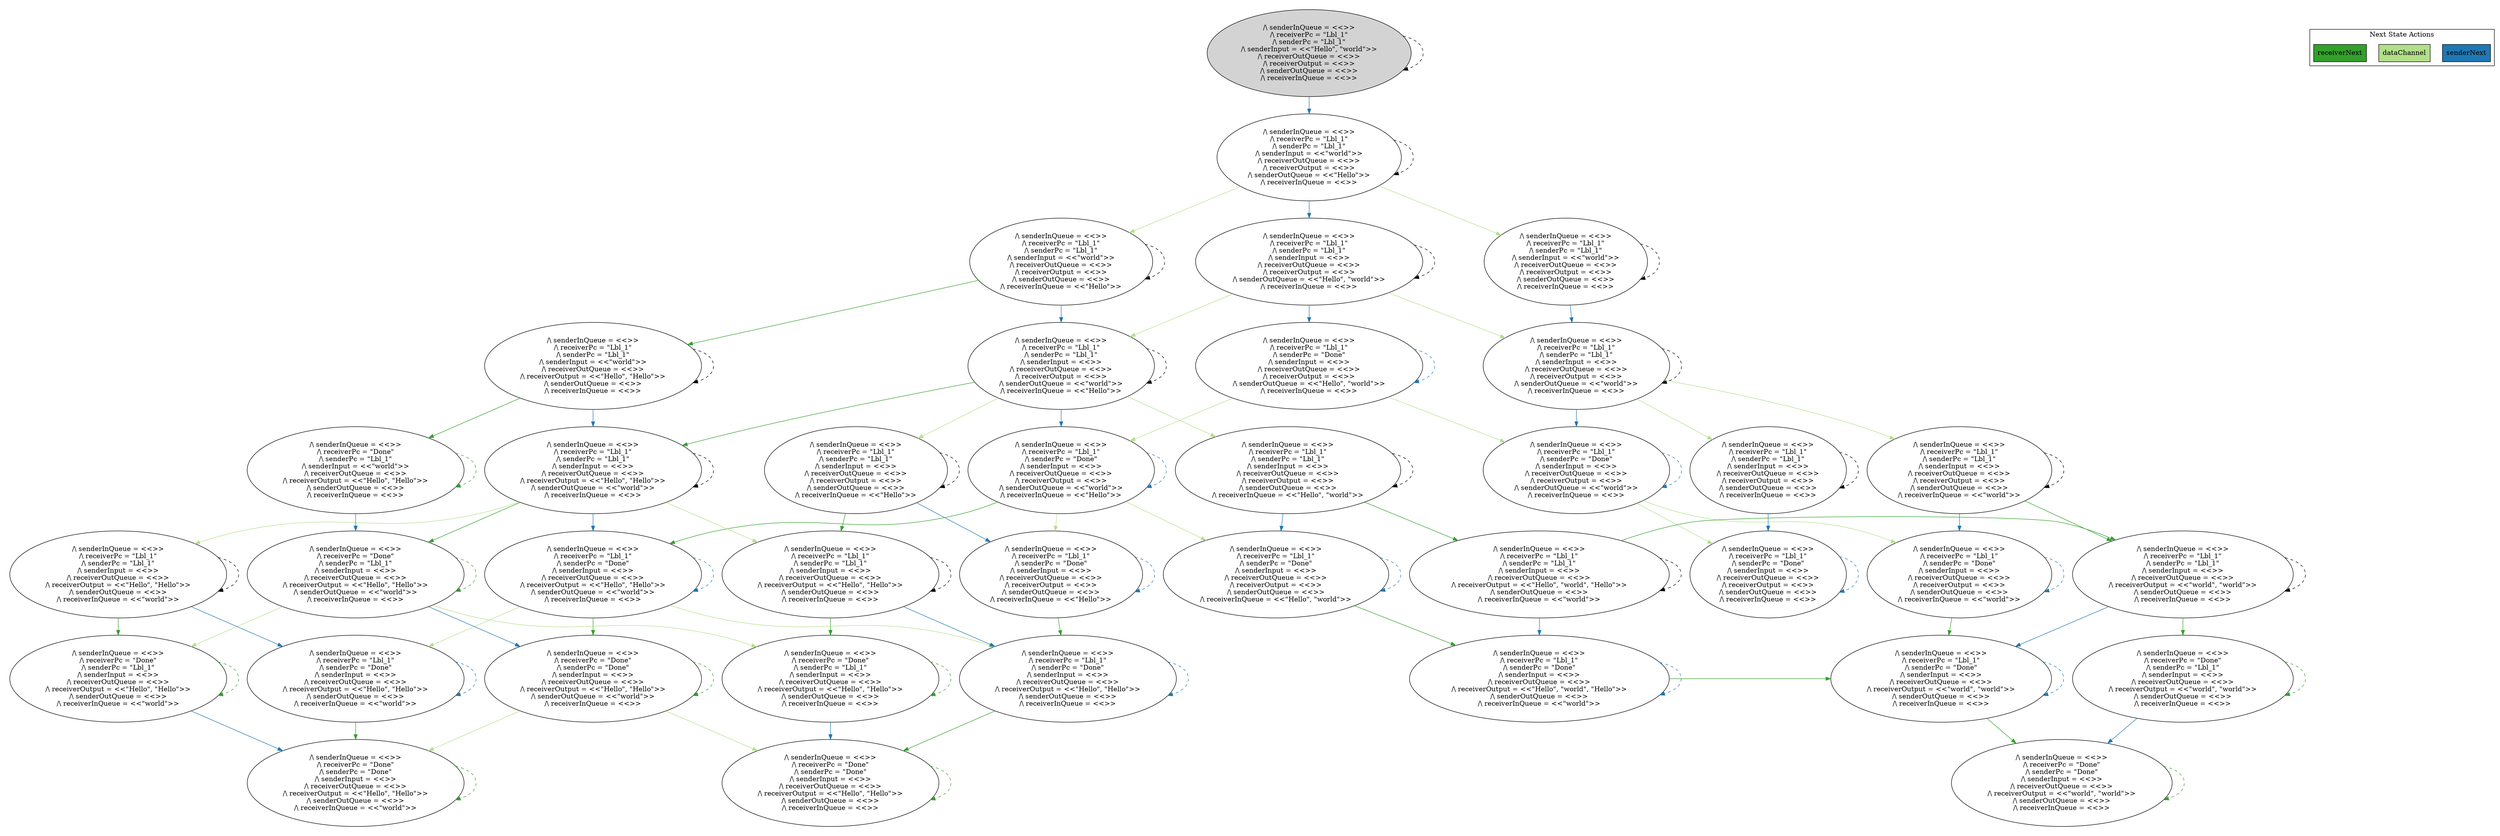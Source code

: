 strict digraph DiskGraph {
edge [colorscheme="paired12"]
nodesep=0.35;
subgraph cluster_graph {
color="white";
-3281837505998745449 [label="/\\ senderInQueue = <<>>\n/\\ receiverPc = \"Lbl_1\"\n/\\ senderPc = \"Lbl_1\"\n/\\ senderInput = <<\"Hello\", \"world\">>\n/\\ receiverOutQueue = <<>>\n/\\ receiverOutput = <<>>\n/\\ senderOutQueue = <<>>\n/\\ receiverInQueue = <<>>",style = filled]
-3281837505998745449 -> 1947324077069741581 [label="",color="2",fontcolor="2"];
1947324077069741581 [label="/\\ senderInQueue = <<>>\n/\\ receiverPc = \"Lbl_1\"\n/\\ senderPc = \"Lbl_1\"\n/\\ senderInput = <<\"world\">>\n/\\ receiverOutQueue = <<>>\n/\\ receiverOutput = <<>>\n/\\ senderOutQueue = <<\"Hello\">>\n/\\ receiverInQueue = <<>>"];
-3281837505998745449 -> -3281837505998745449 [style="dashed"];
1947324077069741581 -> -4850242103284384170 [label="",color="2",fontcolor="2"];
-4850242103284384170 [label="/\\ senderInQueue = <<>>\n/\\ receiverPc = \"Lbl_1\"\n/\\ senderPc = \"Lbl_1\"\n/\\ senderInput = <<>>\n/\\ receiverOutQueue = <<>>\n/\\ receiverOutput = <<>>\n/\\ senderOutQueue = <<\"Hello\", \"world\">>\n/\\ receiverInQueue = <<>>"];
1947324077069741581 -> 7285139609202108352 [label="",color="3",fontcolor="3"];
7285139609202108352 [label="/\\ senderInQueue = <<>>\n/\\ receiverPc = \"Lbl_1\"\n/\\ senderPc = \"Lbl_1\"\n/\\ senderInput = <<\"world\">>\n/\\ receiverOutQueue = <<>>\n/\\ receiverOutput = <<>>\n/\\ senderOutQueue = <<>>\n/\\ receiverInQueue = <<\"Hello\">>"];
1947324077069741581 -> -2927810057693016836 [label="",color="3",fontcolor="3"];
-2927810057693016836 [label="/\\ senderInQueue = <<>>\n/\\ receiverPc = \"Lbl_1\"\n/\\ senderPc = \"Lbl_1\"\n/\\ senderInput = <<\"world\">>\n/\\ receiverOutQueue = <<>>\n/\\ receiverOutput = <<>>\n/\\ senderOutQueue = <<>>\n/\\ receiverInQueue = <<>>"];
1947324077069741581 -> 1947324077069741581 [style="dashed"];
-4850242103284384170 -> -5026136773898803821 [label="",color="2",fontcolor="2"];
-5026136773898803821 [label="/\\ senderInQueue = <<>>\n/\\ receiverPc = \"Lbl_1\"\n/\\ senderPc = \"Done\"\n/\\ senderInput = <<>>\n/\\ receiverOutQueue = <<>>\n/\\ receiverOutput = <<>>\n/\\ senderOutQueue = <<\"Hello\", \"world\">>\n/\\ receiverInQueue = <<>>"];
7285139609202108352 -> 5622904433948827376 [label="",color="2",fontcolor="2"];
5622904433948827376 [label="/\\ senderInQueue = <<>>\n/\\ receiverPc = \"Lbl_1\"\n/\\ senderPc = \"Lbl_1\"\n/\\ senderInput = <<>>\n/\\ receiverOutQueue = <<>>\n/\\ receiverOutput = <<>>\n/\\ senderOutQueue = <<\"world\">>\n/\\ receiverInQueue = <<\"Hello\">>"];
-4850242103284384170 -> 5622904433948827376 [label="",color="3",fontcolor="3"];
-4850242103284384170 -> 933446328932279256 [label="",color="3",fontcolor="3"];
933446328932279256 [label="/\\ senderInQueue = <<>>\n/\\ receiverPc = \"Lbl_1\"\n/\\ senderPc = \"Lbl_1\"\n/\\ senderInput = <<>>\n/\\ receiverOutQueue = <<>>\n/\\ receiverOutput = <<>>\n/\\ senderOutQueue = <<\"world\">>\n/\\ receiverInQueue = <<>>"];
7285139609202108352 -> -4910663087658448054 [label="",color="4",fontcolor="4"];
-4910663087658448054 [label="/\\ senderInQueue = <<>>\n/\\ receiverPc = \"Lbl_1\"\n/\\ senderPc = \"Lbl_1\"\n/\\ senderInput = <<\"world\">>\n/\\ receiverOutQueue = <<>>\n/\\ receiverOutput = <<\"Hello\", \"Hello\">>\n/\\ senderOutQueue = <<>>\n/\\ receiverInQueue = <<>>"];
-4850242103284384170 -> -4850242103284384170 [style="dashed"];
7285139609202108352 -> 7285139609202108352 [style="dashed"];
-2927810057693016836 -> 933446328932279256 [label="",color="2",fontcolor="2"];
-5026136773898803821 -> -5026136773898803821 [label="",color="2",fontcolor="2"];
-2927810057693016836 -> -2927810057693016836 [style="dashed"];
-5026136773898803821 -> 5226278316886050101 [label="",color="3",fontcolor="3"];
5226278316886050101 [label="/\\ senderInQueue = <<>>\n/\\ receiverPc = \"Lbl_1\"\n/\\ senderPc = \"Done\"\n/\\ senderInput = <<>>\n/\\ receiverOutQueue = <<>>\n/\\ receiverOutput = <<>>\n/\\ senderOutQueue = <<\"world\">>\n/\\ receiverInQueue = <<\"Hello\">>"];
5622904433948827376 -> 5226278316886050101 [label="",color="2",fontcolor="2"];
5622904433948827376 -> 8646893436864051299 [label="",color="4",fontcolor="4"];
8646893436864051299 [label="/\\ senderInQueue = <<>>\n/\\ receiverPc = \"Lbl_1\"\n/\\ senderPc = \"Lbl_1\"\n/\\ senderInput = <<>>\n/\\ receiverOutQueue = <<>>\n/\\ receiverOutput = <<\"Hello\", \"Hello\">>\n/\\ senderOutQueue = <<\"world\">>\n/\\ receiverInQueue = <<>>"];
5622904433948827376 -> -3451595203762416234 [label="",color="3",fontcolor="3"];
-3451595203762416234 [label="/\\ senderInQueue = <<>>\n/\\ receiverPc = \"Lbl_1\"\n/\\ senderPc = \"Lbl_1\"\n/\\ senderInput = <<>>\n/\\ receiverOutQueue = <<>>\n/\\ receiverOutput = <<>>\n/\\ senderOutQueue = <<>>\n/\\ receiverInQueue = <<\"Hello\", \"world\">>"];
-5026136773898803821 -> -460129464921536245 [label="",color="3",fontcolor="3"];
-460129464921536245 [label="/\\ senderInQueue = <<>>\n/\\ receiverPc = \"Lbl_1\"\n/\\ senderPc = \"Done\"\n/\\ senderInput = <<>>\n/\\ receiverOutQueue = <<>>\n/\\ receiverOutput = <<>>\n/\\ senderOutQueue = <<\"world\">>\n/\\ receiverInQueue = <<>>"];
5622904433948827376 -> 3158148359558092675 [label="",color="3",fontcolor="3"];
3158148359558092675 [label="/\\ senderInQueue = <<>>\n/\\ receiverPc = \"Lbl_1\"\n/\\ senderPc = \"Lbl_1\"\n/\\ senderInput = <<>>\n/\\ receiverOutQueue = <<>>\n/\\ receiverOutput = <<>>\n/\\ senderOutQueue = <<>>\n/\\ receiverInQueue = <<\"Hello\">>"];
-5026136773898803821 -> -5026136773898803821 [style="dashed"];
5622904433948827376 -> 5622904433948827376 [style="dashed"];
933446328932279256 -> -460129464921536245 [label="",color="2",fontcolor="2"];
-4910663087658448054 -> 8646893436864051299 [label="",color="2",fontcolor="2"];
933446328932279256 -> 5247786115452192839 [label="",color="3",fontcolor="3"];
5247786115452192839 [label="/\\ senderInQueue = <<>>\n/\\ receiverPc = \"Lbl_1\"\n/\\ senderPc = \"Lbl_1\"\n/\\ senderInput = <<>>\n/\\ receiverOutQueue = <<>>\n/\\ receiverOutput = <<>>\n/\\ senderOutQueue = <<>>\n/\\ receiverInQueue = <<\"world\">>"];
-4910663087658448054 -> 668392786433591516 [label="",color="4",fontcolor="4"];
668392786433591516 [label="/\\ senderInQueue = <<>>\n/\\ receiverPc = \"Done\"\n/\\ senderPc = \"Lbl_1\"\n/\\ senderInput = <<\"world\">>\n/\\ receiverOutQueue = <<>>\n/\\ receiverOutput = <<\"Hello\", \"Hello\">>\n/\\ senderOutQueue = <<>>\n/\\ receiverInQueue = <<>>"];
-4910663087658448054 -> -4910663087658448054 [style="dashed"];
933446328932279256 -> 1851405693121545310 [label="",color="3",fontcolor="3"];
1851405693121545310 [label="/\\ senderInQueue = <<>>\n/\\ receiverPc = \"Lbl_1\"\n/\\ senderPc = \"Lbl_1\"\n/\\ senderInput = <<>>\n/\\ receiverOutQueue = <<>>\n/\\ receiverOutput = <<>>\n/\\ senderOutQueue = <<>>\n/\\ receiverInQueue = <<>>"];
933446328932279256 -> 933446328932279256 [style="dashed"];
5226278316886050101 -> 5226278316886050101 [label="",color="2",fontcolor="2"];
8646893436864051299 -> -4472813702371047010 [label="",color="2",fontcolor="2"];
-4472813702371047010 [label="/\\ senderInQueue = <<>>\n/\\ receiverPc = \"Lbl_1\"\n/\\ senderPc = \"Done\"\n/\\ senderInput = <<>>\n/\\ receiverOutQueue = <<>>\n/\\ receiverOutput = <<\"Hello\", \"Hello\">>\n/\\ senderOutQueue = <<\"world\">>\n/\\ receiverInQueue = <<>>"];
5226278316886050101 -> -4472813702371047010 [label="",color="4",fontcolor="4"];
8646893436864051299 -> -4224194452723319819 [label="",color="4",fontcolor="4"];
-4224194452723319819 [label="/\\ senderInQueue = <<>>\n/\\ receiverPc = \"Done\"\n/\\ senderPc = \"Lbl_1\"\n/\\ senderInput = <<>>\n/\\ receiverOutQueue = <<>>\n/\\ receiverOutput = <<\"Hello\", \"Hello\">>\n/\\ senderOutQueue = <<\"world\">>\n/\\ receiverInQueue = <<>>"];
5226278316886050101 -> -2984037406528745901 [label="",color="3",fontcolor="3"];
-2984037406528745901 [label="/\\ senderInQueue = <<>>\n/\\ receiverPc = \"Lbl_1\"\n/\\ senderPc = \"Done\"\n/\\ senderInput = <<>>\n/\\ receiverOutQueue = <<>>\n/\\ receiverOutput = <<>>\n/\\ senderOutQueue = <<>>\n/\\ receiverInQueue = <<\"Hello\", \"world\">>"];
5226278316886050101 -> -2397337776799433392 [label="",color="3",fontcolor="3"];
-2397337776799433392 [label="/\\ senderInQueue = <<>>\n/\\ receiverPc = \"Lbl_1\"\n/\\ senderPc = \"Done\"\n/\\ senderInput = <<>>\n/\\ receiverOutQueue = <<>>\n/\\ receiverOutput = <<>>\n/\\ senderOutQueue = <<>>\n/\\ receiverInQueue = <<\"Hello\">>"];
8646893436864051299 -> 3735817332389827580 [label="",color="3",fontcolor="3"];
3735817332389827580 [label="/\\ senderInQueue = <<>>\n/\\ receiverPc = \"Lbl_1\"\n/\\ senderPc = \"Lbl_1\"\n/\\ senderInput = <<>>\n/\\ receiverOutQueue = <<>>\n/\\ receiverOutput = <<\"Hello\", \"Hello\">>\n/\\ senderOutQueue = <<>>\n/\\ receiverInQueue = <<\"world\">>"];
5226278316886050101 -> 5226278316886050101 [style="dashed"];
8646893436864051299 -> 7466419019711088959 [label="",color="3",fontcolor="3"];
7466419019711088959 [label="/\\ senderInQueue = <<>>\n/\\ receiverPc = \"Lbl_1\"\n/\\ senderPc = \"Lbl_1\"\n/\\ senderInput = <<>>\n/\\ receiverOutQueue = <<>>\n/\\ receiverOutput = <<\"Hello\", \"Hello\">>\n/\\ senderOutQueue = <<>>\n/\\ receiverInQueue = <<>>"];
8646893436864051299 -> 8646893436864051299 [style="dashed"];
-3451595203762416234 -> -2984037406528745901 [label="",color="2",fontcolor="2"];
-3451595203762416234 -> 4859374475468154611 [label="",color="4",fontcolor="4"];
4859374475468154611 [label="/\\ senderInQueue = <<>>\n/\\ receiverPc = \"Lbl_1\"\n/\\ senderPc = \"Lbl_1\"\n/\\ senderInput = <<>>\n/\\ receiverOutQueue = <<>>\n/\\ receiverOutput = <<\"Hello\", \"world\", \"Hello\">>\n/\\ senderOutQueue = <<>>\n/\\ receiverInQueue = <<\"world\">>"];
-3451595203762416234 -> -3451595203762416234 [style="dashed"];
-460129464921536245 -> -460129464921536245 [label="",color="2",fontcolor="2"];
3158148359558092675 -> -2397337776799433392 [label="",color="2",fontcolor="2"];
3158148359558092675 -> 7466419019711088959 [label="",color="4",fontcolor="4"];
-460129464921536245 -> -4775241233162394988 [label="",color="3",fontcolor="3"];
-4775241233162394988 [label="/\\ senderInQueue = <<>>\n/\\ receiverPc = \"Lbl_1\"\n/\\ senderPc = \"Done\"\n/\\ senderInput = <<>>\n/\\ receiverOutQueue = <<>>\n/\\ receiverOutput = <<>>\n/\\ senderOutQueue = <<>>\n/\\ receiverInQueue = <<\"world\">>"];
3158148359558092675 -> 3158148359558092675 [style="dashed"];
-460129464921536245 -> -8095014661165099869 [label="",color="3",fontcolor="3"];
-8095014661165099869 [label="/\\ senderInQueue = <<>>\n/\\ receiverPc = \"Lbl_1\"\n/\\ senderPc = \"Done\"\n/\\ senderInput = <<>>\n/\\ receiverOutQueue = <<>>\n/\\ receiverOutput = <<>>\n/\\ senderOutQueue = <<>>\n/\\ receiverInQueue = <<>>"];
5247786115452192839 -> -4775241233162394988 [label="",color="2",fontcolor="2"];
-460129464921536245 -> -460129464921536245 [style="dashed"];
5247786115452192839 -> 619077366509607639 [label="",color="4",fontcolor="4"];
619077366509607639 [label="/\\ senderInQueue = <<>>\n/\\ receiverPc = \"Lbl_1\"\n/\\ senderPc = \"Lbl_1\"\n/\\ senderInput = <<>>\n/\\ receiverOutQueue = <<>>\n/\\ receiverOutput = <<\"world\", \"world\">>\n/\\ senderOutQueue = <<>>\n/\\ receiverInQueue = <<>>"];
668392786433591516 -> -4224194452723319819 [label="",color="2",fontcolor="2"];
5247786115452192839 -> 5247786115452192839 [style="dashed"];
668392786433591516 -> 668392786433591516 [label="",color="4",fontcolor="4"];
1851405693121545310 -> -8095014661165099869 [label="",color="2",fontcolor="2"];
668392786433591516 -> 668392786433591516 [style="dashed"];
1851405693121545310 -> 1851405693121545310 [style="dashed"];
-4472813702371047010 -> -4472813702371047010 [label="",color="2",fontcolor="2"];
-4224194452723319819 -> 4333762769008288586 [label="",color="2",fontcolor="2"];
4333762769008288586 [label="/\\ senderInQueue = <<>>\n/\\ receiverPc = \"Done\"\n/\\ senderPc = \"Done\"\n/\\ senderInput = <<>>\n/\\ receiverOutQueue = <<>>\n/\\ receiverOutput = <<\"Hello\", \"Hello\">>\n/\\ senderOutQueue = <<\"world\">>\n/\\ receiverInQueue = <<>>"];
-4472813702371047010 -> 4333762769008288586 [label="",color="4",fontcolor="4"];
-4224194452723319819 -> -4224194452723319819 [label="",color="4",fontcolor="4"];
-4472813702371047010 -> -8805950744515878399 [label="",color="3",fontcolor="3"];
-8805950744515878399 [label="/\\ senderInQueue = <<>>\n/\\ receiverPc = \"Lbl_1\"\n/\\ senderPc = \"Done\"\n/\\ senderInput = <<>>\n/\\ receiverOutQueue = <<>>\n/\\ receiverOutput = <<\"Hello\", \"Hello\">>\n/\\ senderOutQueue = <<>>\n/\\ receiverInQueue = <<\"world\">>"];
-4224194452723319819 -> -9131329374943457174 [label="",color="3",fontcolor="3"];
-9131329374943457174 [label="/\\ senderInQueue = <<>>\n/\\ receiverPc = \"Done\"\n/\\ senderPc = \"Lbl_1\"\n/\\ senderInput = <<>>\n/\\ receiverOutQueue = <<>>\n/\\ receiverOutput = <<\"Hello\", \"Hello\">>\n/\\ senderOutQueue = <<>>\n/\\ receiverInQueue = <<\"world\">>"];
-4472813702371047010 -> 6994623693929665274 [label="",color="3",fontcolor="3"];
6994623693929665274 [label="/\\ senderInQueue = <<>>\n/\\ receiverPc = \"Lbl_1\"\n/\\ senderPc = \"Done\"\n/\\ senderInput = <<>>\n/\\ receiverOutQueue = <<>>\n/\\ receiverOutput = <<\"Hello\", \"Hello\">>\n/\\ senderOutQueue = <<>>\n/\\ receiverInQueue = <<>>"];
-4224194452723319819 -> 7909539938070839762 [label="",color="3",fontcolor="3"];
7909539938070839762 [label="/\\ senderInQueue = <<>>\n/\\ receiverPc = \"Done\"\n/\\ senderPc = \"Lbl_1\"\n/\\ senderInput = <<>>\n/\\ receiverOutQueue = <<>>\n/\\ receiverOutput = <<\"Hello\", \"Hello\">>\n/\\ senderOutQueue = <<>>\n/\\ receiverInQueue = <<>>"];
-4472813702371047010 -> -4472813702371047010 [style="dashed"];
-4224194452723319819 -> -4224194452723319819 [style="dashed"];
-2984037406528745901 -> -2984037406528745901 [label="",color="2",fontcolor="2"];
-2984037406528745901 -> -2691302153054315500 [label="",color="4",fontcolor="4"];
-2691302153054315500 [label="/\\ senderInQueue = <<>>\n/\\ receiverPc = \"Lbl_1\"\n/\\ senderPc = \"Done\"\n/\\ senderInput = <<>>\n/\\ receiverOutQueue = <<>>\n/\\ receiverOutput = <<\"Hello\", \"world\", \"Hello\">>\n/\\ senderOutQueue = <<>>\n/\\ receiverInQueue = <<\"world\">>"];
-2984037406528745901 -> -2984037406528745901 [style="dashed"];
-2397337776799433392 -> -2397337776799433392 [label="",color="2",fontcolor="2"];
3735817332389827580 -> -8805950744515878399 [label="",color="2",fontcolor="2"];
-2397337776799433392 -> 6994623693929665274 [label="",color="4",fontcolor="4"];
3735817332389827580 -> -9131329374943457174 [label="",color="4",fontcolor="4"];
-2397337776799433392 -> -2397337776799433392 [style="dashed"];
3735817332389827580 -> 3735817332389827580 [style="dashed"];
7466419019711088959 -> 6994623693929665274 [label="",color="2",fontcolor="2"];
7466419019711088959 -> 7909539938070839762 [label="",color="4",fontcolor="4"];
7466419019711088959 -> 7466419019711088959 [style="dashed"];
-4775241233162394988 -> -4775241233162394988 [label="",color="2",fontcolor="2"];
4859374475468154611 -> -2691302153054315500 [label="",color="2",fontcolor="2"];
-4775241233162394988 -> 1015718049953005842 [label="",color="4",fontcolor="4"];
1015718049953005842 [label="/\\ senderInQueue = <<>>\n/\\ receiverPc = \"Lbl_1\"\n/\\ senderPc = \"Done\"\n/\\ senderInput = <<>>\n/\\ receiverOutQueue = <<>>\n/\\ receiverOutput = <<\"world\", \"world\">>\n/\\ senderOutQueue = <<>>\n/\\ receiverInQueue = <<>>"];
4859374475468154611 -> 619077366509607639 [label="",color="4",fontcolor="4"];
4859374475468154611 -> 4859374475468154611 [style="dashed"];
-8095014661165099869 -> -8095014661165099869 [label="",color="2",fontcolor="2"];
-4775241233162394988 -> -4775241233162394988 [style="dashed"];
-8095014661165099869 -> -8095014661165099869 [style="dashed"];
4333762769008288586 -> 4333762769008288586 [label="",color="2",fontcolor="2"];
619077366509607639 -> 1015718049953005842 [label="",color="2",fontcolor="2"];
4333762769008288586 -> 4333762769008288586 [label="",color="4",fontcolor="4"];
4333762769008288586 -> 8647821200814934229 [label="",color="3",fontcolor="3"];
8647821200814934229 [label="/\\ senderInQueue = <<>>\n/\\ receiverPc = \"Done\"\n/\\ senderPc = \"Done\"\n/\\ senderInput = <<>>\n/\\ receiverOutQueue = <<>>\n/\\ receiverOutput = <<\"Hello\", \"Hello\">>\n/\\ senderOutQueue = <<>>\n/\\ receiverInQueue = <<\"world\">>"];
619077366509607639 -> 201887606402306618 [label="",color="4",fontcolor="4"];
201887606402306618 [label="/\\ senderInQueue = <<>>\n/\\ receiverPc = \"Done\"\n/\\ senderPc = \"Lbl_1\"\n/\\ senderInput = <<>>\n/\\ receiverOutQueue = <<>>\n/\\ receiverOutput = <<\"world\", \"world\">>\n/\\ senderOutQueue = <<>>\n/\\ receiverInQueue = <<>>"];
4333762769008288586 -> -5696901212045775422 [label="",color="3",fontcolor="3"];
-5696901212045775422 [label="/\\ senderInQueue = <<>>\n/\\ receiverPc = \"Done\"\n/\\ senderPc = \"Done\"\n/\\ senderInput = <<>>\n/\\ receiverOutQueue = <<>>\n/\\ receiverOutput = <<\"Hello\", \"Hello\">>\n/\\ senderOutQueue = <<>>\n/\\ receiverInQueue = <<>>"];
619077366509607639 -> 619077366509607639 [style="dashed"];
4333762769008288586 -> 4333762769008288586 [style="dashed"];
-8805950744515878399 -> -8805950744515878399 [label="",color="2",fontcolor="2"];
-8805950744515878399 -> 8647821200814934229 [label="",color="4",fontcolor="4"];
-9131329374943457174 -> 8647821200814934229 [label="",color="2",fontcolor="2"];
-8805950744515878399 -> -8805950744515878399 [style="dashed"];
-9131329374943457174 -> -9131329374943457174 [label="",color="4",fontcolor="4"];
-9131329374943457174 -> -9131329374943457174 [style="dashed"];
6994623693929665274 -> 6994623693929665274 [label="",color="2",fontcolor="2"];
6994623693929665274 -> -5696901212045775422 [label="",color="4",fontcolor="4"];
7909539938070839762 -> -5696901212045775422 [label="",color="2",fontcolor="2"];
6994623693929665274 -> 6994623693929665274 [style="dashed"];
7909539938070839762 -> 7909539938070839762 [label="",color="4",fontcolor="4"];
7909539938070839762 -> 7909539938070839762 [style="dashed"];
-2691302153054315500 -> -2691302153054315500 [label="",color="2",fontcolor="2"];
1015718049953005842 -> 1015718049953005842 [label="",color="2",fontcolor="2"];
-2691302153054315500 -> 1015718049953005842 [label="",color="4",fontcolor="4"];
1015718049953005842 -> -2307565289373991382 [label="",color="4",fontcolor="4"];
-2307565289373991382 [label="/\\ senderInQueue = <<>>\n/\\ receiverPc = \"Done\"\n/\\ senderPc = \"Done\"\n/\\ senderInput = <<>>\n/\\ receiverOutQueue = <<>>\n/\\ receiverOutput = <<\"world\", \"world\">>\n/\\ senderOutQueue = <<>>\n/\\ receiverInQueue = <<>>"];
-2691302153054315500 -> -2691302153054315500 [style="dashed"];
1015718049953005842 -> 1015718049953005842 [style="dashed"];
8647821200814934229 -> 8647821200814934229 [label="",color="2",fontcolor="2"];
201887606402306618 -> -2307565289373991382 [label="",color="2",fontcolor="2"];
8647821200814934229 -> 8647821200814934229 [label="",color="4",fontcolor="4"];
201887606402306618 -> 201887606402306618 [label="",color="4",fontcolor="4"];
8647821200814934229 -> 8647821200814934229 [style="dashed"];
201887606402306618 -> 201887606402306618 [style="dashed"];
-5696901212045775422 -> -5696901212045775422 [label="",color="2",fontcolor="2"];
-5696901212045775422 -> -5696901212045775422 [label="",color="4",fontcolor="4"];
-5696901212045775422 -> -5696901212045775422 [style="dashed"];
-2307565289373991382 -> -2307565289373991382 [label="",color="2",fontcolor="2"];
-2307565289373991382 -> -2307565289373991382 [label="",color="4",fontcolor="4"];
-2307565289373991382 -> -2307565289373991382 [style="dashed"];
{rank = same; -3281837505998745449;}
{rank = same; 1947324077069741581;}
{rank = same; -4850242103284384170;7285139609202108352;-2927810057693016836;}
{rank = same; 933446328932279256;-5026136773898803821;-4910663087658448054;5622904433948827376;}
{rank = same; -3451595203762416234;1851405693121545310;3158148359558092675;5226278316886050101;668392786433591516;8646893436864051299;5247786115452192839;-460129464921536245;}
{rank = same; 3735817332389827580;7466419019711088959;-4224194452723319819;-4775241233162394988;-8095014661165099869;-2397337776799433392;4859374475468154611;-2984037406528745901;-4472813702371047010;619077366509607639;}
{rank = same; 1015718049953005842;-8805950744515878399;4333762769008288586;-2691302153054315500;7909539938070839762;-9131329374943457174;201887606402306618;6994623693929665274;}
{rank = same; -5696901212045775422;8647821200814934229;-2307565289373991382;}
}
subgraph cluster_legend {graph[style=bold];label = "Next State Actions" style="solid"
node [ labeljust="l",colorscheme="paired12",style=filled,shape=record ]
senderNext [label="senderNext",fillcolor=2]
dataChannel [label="dataChannel",fillcolor=3]
receiverNext [label="receiverNext",fillcolor=4]
}}